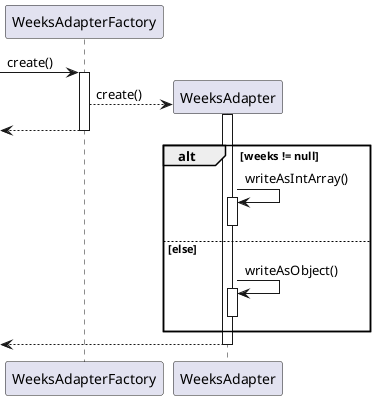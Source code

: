 @startuml

[-> WeeksAdapterFactory : create()
activate WeeksAdapterFactory

WeeksAdapterFactory --> WeeksAdapter** : create()
activate WeeksAdapter

<-- WeeksAdapterFactory
deactivate WeeksAdapterFactory

alt weeks != null
    WeeksAdapter -> WeeksAdapter : writeAsIntArray()
    activate WeeksAdapter
    deactivate WeeksAdapter
else else
    WeeksAdapter -> WeeksAdapter : writeAsObject()
    activate WeeksAdapter
    deactivate WeeksAdapter
end

<-- WeeksAdapter
deactivate WeeksAdapter

@enduml
